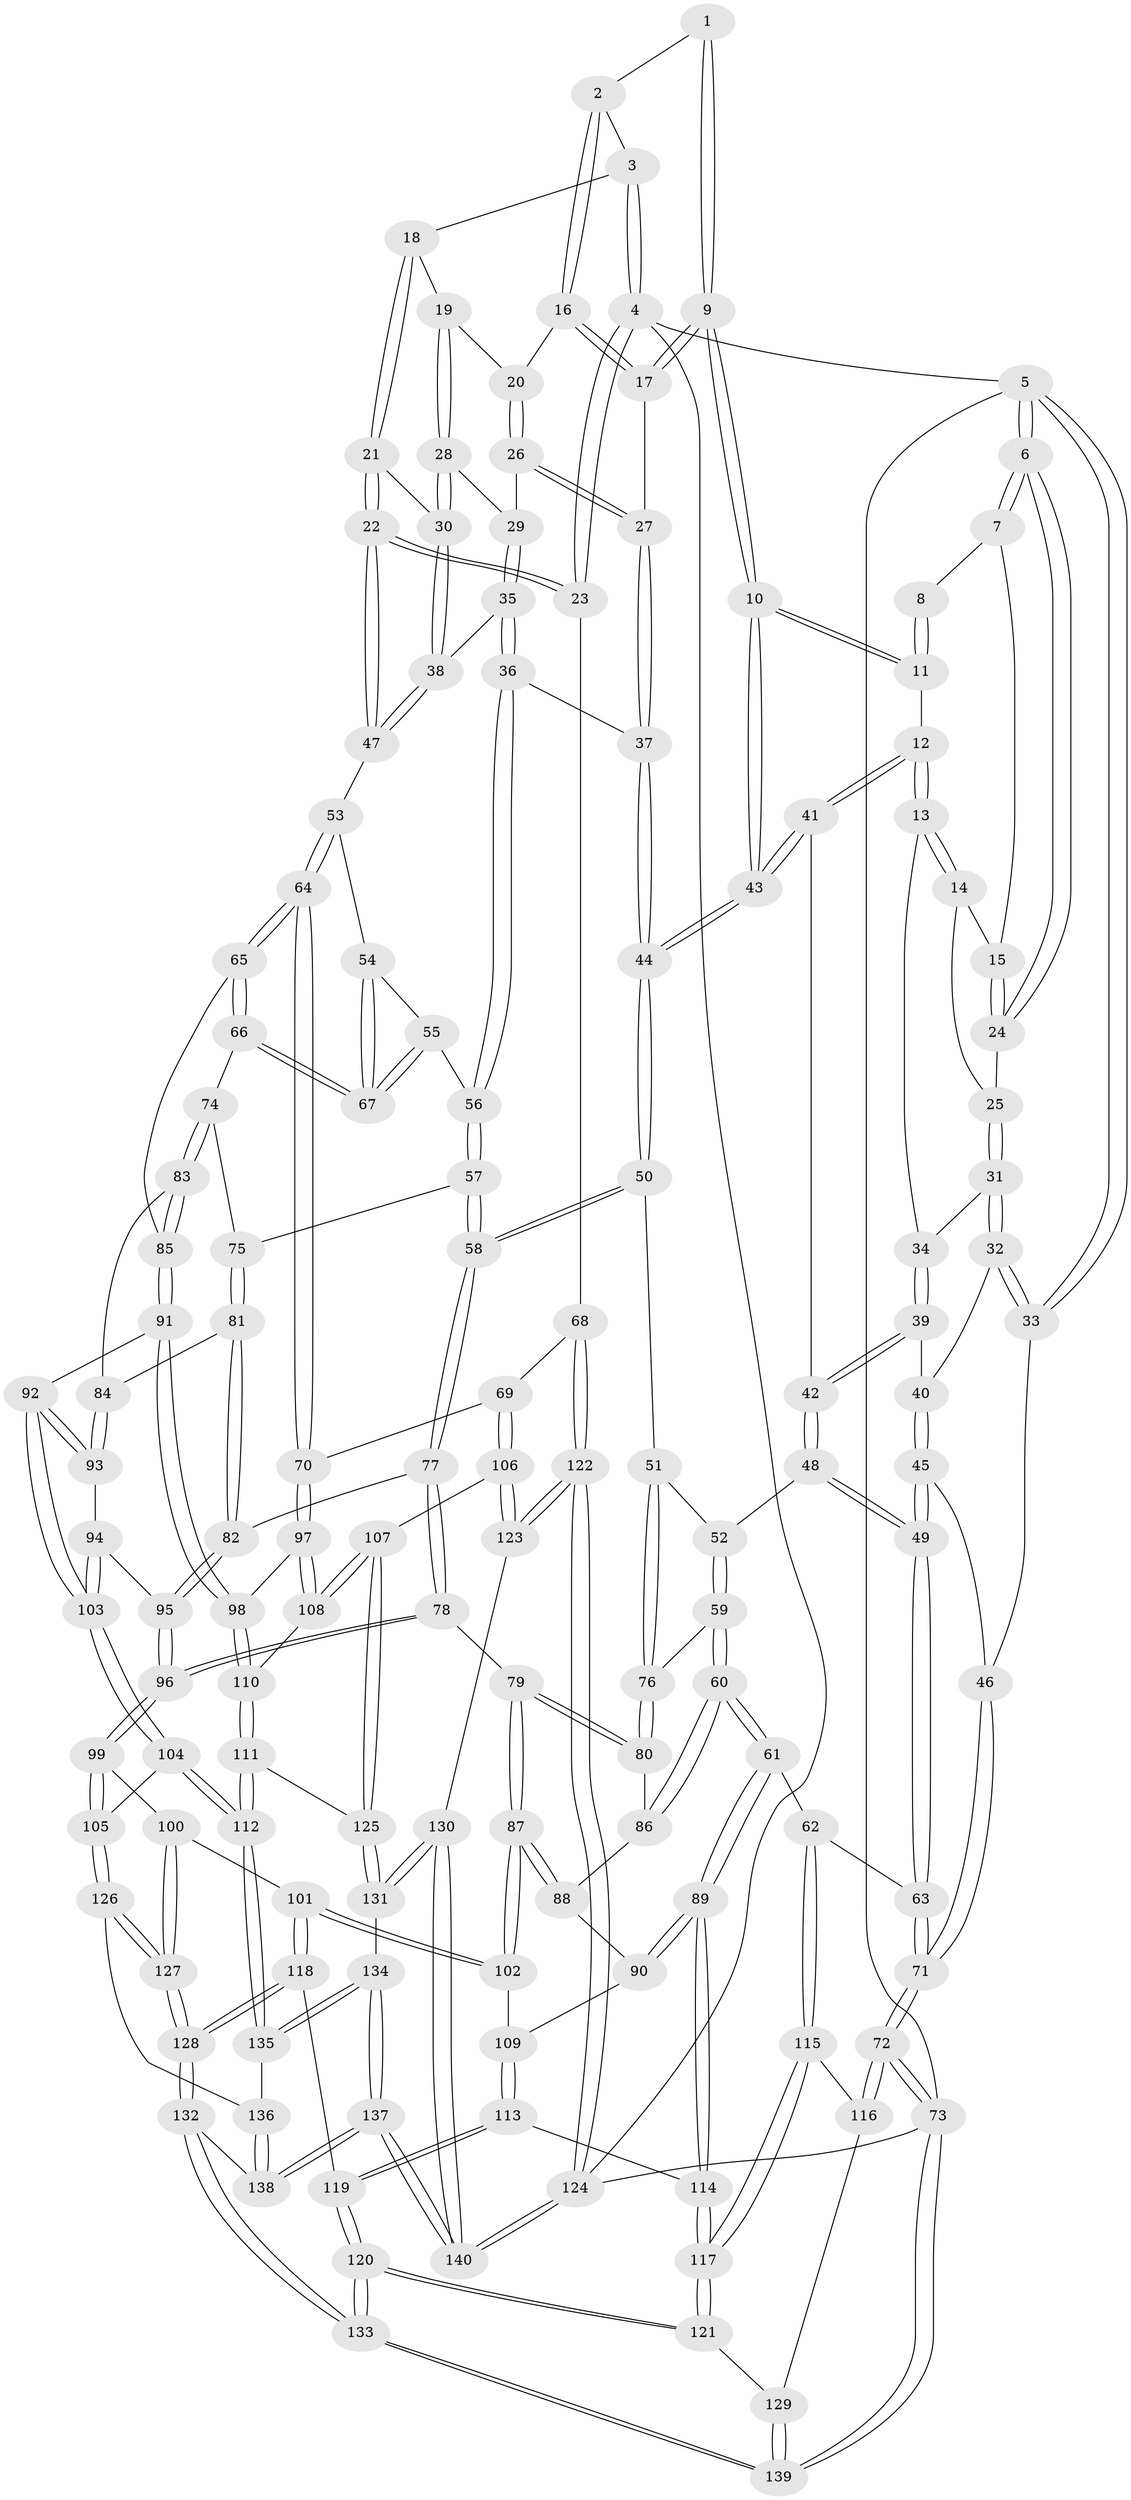 // coarse degree distribution, {3: 0.10714285714285714, 4: 0.47619047619047616, 6: 0.07142857142857142, 8: 0.011904761904761904, 5: 0.32142857142857145, 2: 0.011904761904761904}
// Generated by graph-tools (version 1.1) at 2025/24/03/03/25 07:24:34]
// undirected, 140 vertices, 347 edges
graph export_dot {
graph [start="1"]
  node [color=gray90,style=filled];
  1 [pos="+0.49817036994653646+0"];
  2 [pos="+0.563449382359552+0"];
  3 [pos="+0.8080925029182061+0"];
  4 [pos="+1+0"];
  5 [pos="+0+0"];
  6 [pos="+0+0"];
  7 [pos="+0.3053710729195624+0"];
  8 [pos="+0.4494564378668469+0"];
  9 [pos="+0.4491507759424223+0.19414167098630633"];
  10 [pos="+0.43541850455075193+0.19620292849251997"];
  11 [pos="+0.4031302754232016+0.1840439332616407"];
  12 [pos="+0.3995455422590686+0.18323231140832572"];
  13 [pos="+0.39928222014694326+0.18312735544153907"];
  14 [pos="+0.3269023079220042+0.044397462473762674"];
  15 [pos="+0.3160531582295237+0"];
  16 [pos="+0.5741494491701206+0"];
  17 [pos="+0.46536483044921495+0.19533423072729791"];
  18 [pos="+0.8082336724622661+0"];
  19 [pos="+0.6913463335033185+0.10673880902944652"];
  20 [pos="+0.6045958642811713+0.06815966342120873"];
  21 [pos="+0.8761516581430998+0.19862018683044527"];
  22 [pos="+1+0.28997578827638076"];
  23 [pos="+1+0.30936114485310295"];
  24 [pos="+0.21996165874289197+0.10939871995257992"];
  25 [pos="+0.2340066699604226+0.1469155110715964"];
  26 [pos="+0.5764105007776633+0.17473163612133197"];
  27 [pos="+0.4833114695310703+0.2013998357435245"];
  28 [pos="+0.7061746044995286+0.15659283829221685"];
  29 [pos="+0.6346278614366199+0.18971402773536933"];
  30 [pos="+0.8403893737350816+0.20828535536151693"];
  31 [pos="+0.2357210691661446+0.17044904153458912"];
  32 [pos="+0.02942269146628144+0.17400080675813198"];
  33 [pos="+0+0"];
  34 [pos="+0.26314465872072085+0.19968426376500348"];
  35 [pos="+0.6636140192915589+0.3691499036285798"];
  36 [pos="+0.6611671336502596+0.3712410762026733"];
  37 [pos="+0.5505699099559764+0.3091369946063682"];
  38 [pos="+0.7040181471699152+0.3537072271499665"];
  39 [pos="+0.22734178109917816+0.28935840996474277"];
  40 [pos="+0.11452879900448582+0.2826880777312064"];
  41 [pos="+0.2735507781568397+0.37363762064626144"];
  42 [pos="+0.2677578385448537+0.37341809164279466"];
  43 [pos="+0.39385525861615295+0.40245284884131644"];
  44 [pos="+0.4178160236104847+0.4310748749822331"];
  45 [pos="+0.09197918182256976+0.4001396373436105"];
  46 [pos="+0+0.14096128804190525"];
  47 [pos="+0.8445307514489812+0.4351181674802276"];
  48 [pos="+0.22473437986878692+0.422352751471888"];
  49 [pos="+0.1056399264254692+0.4553515657853956"];
  50 [pos="+0.4236858840126441+0.4453547517965945"];
  51 [pos="+0.3922506537355041+0.5004579234475028"];
  52 [pos="+0.25583064575557873+0.4879473697524457"];
  53 [pos="+0.8320424932404558+0.4805491500970715"];
  54 [pos="+0.8140197828321153+0.4847541142092874"];
  55 [pos="+0.6530664623061594+0.43564949151110494"];
  56 [pos="+0.6444350809455113+0.4286899855462065"];
  57 [pos="+0.6153909253582157+0.45788790579557137"];
  58 [pos="+0.5596794874731343+0.4942483526272395"];
  59 [pos="+0.25815988615922636+0.5702299260818504"];
  60 [pos="+0.2296996019449044+0.6229266625688161"];
  61 [pos="+0.21396339853911078+0.6377364262885006"];
  62 [pos="+0.15708783332541185+0.625665884601983"];
  63 [pos="+0.09511184272845823+0.4727680155883499"];
  64 [pos="+0.8798253127623891+0.5937887680013431"];
  65 [pos="+0.7593752053404352+0.5851375780976307"];
  66 [pos="+0.7431832206467638+0.5555430093278434"];
  67 [pos="+0.7402988595417548+0.5330692730231408"];
  68 [pos="+1+0.5354770257276994"];
  69 [pos="+0.8977449384254749+0.6064963880451224"];
  70 [pos="+0.8953034949694035+0.60583305210774"];
  71 [pos="+0+0.5304345586497382"];
  72 [pos="+0+0.7249585049203139"];
  73 [pos="+0+1"];
  74 [pos="+0.6786383882432612+0.568192657232378"];
  75 [pos="+0.6770118749115706+0.5677437188503608"];
  76 [pos="+0.3878627440851763+0.5152201938602615"];
  77 [pos="+0.5556465630477281+0.5722689787014253"];
  78 [pos="+0.5148989833542745+0.6236145674908142"];
  79 [pos="+0.4653494758377089+0.6299462734583601"];
  80 [pos="+0.3977460184144233+0.5870957789050608"];
  81 [pos="+0.6341214767297216+0.6211571582834424"];
  82 [pos="+0.6268433687809504+0.621052196177298"];
  83 [pos="+0.7123659251650662+0.6275483988043196"];
  84 [pos="+0.6392267199575268+0.623195498247524"];
  85 [pos="+0.7263875366662607+0.6321060059129143"];
  86 [pos="+0.37421464381286046+0.6090687420023483"];
  87 [pos="+0.4222575291084644+0.7102800252900187"];
  88 [pos="+0.37233414463524706+0.6229350928791233"];
  89 [pos="+0.21767557422747533+0.6440843536475415"];
  90 [pos="+0.3499160012886442+0.6880024002592513"];
  91 [pos="+0.7339220297154739+0.6791558659599792"];
  92 [pos="+0.7206290883603917+0.6866078596768994"];
  93 [pos="+0.673049264807953+0.6828367648947401"];
  94 [pos="+0.6492820154558501+0.6977998917169339"];
  95 [pos="+0.6158828003644752+0.6816794119995413"];
  96 [pos="+0.5513168451665587+0.7322243483749085"];
  97 [pos="+0.8029850518600519+0.6815143940517282"];
  98 [pos="+0.7644923844329012+0.6970405688916077"];
  99 [pos="+0.5507933510973722+0.7372668451591269"];
  100 [pos="+0.4564756154568463+0.7790635464654668"];
  101 [pos="+0.42944239477213836+0.7772664614447812"];
  102 [pos="+0.4142081044956062+0.732745227199714"];
  103 [pos="+0.6583441845740833+0.7893134220675817"];
  104 [pos="+0.6484166293068998+0.8244271982727897"];
  105 [pos="+0.6438614067929682+0.8247640683092019"];
  106 [pos="+0.8972851498232234+0.7844943778394897"];
  107 [pos="+0.8970004649181756+0.7846081992497481"];
  108 [pos="+0.8664366171751041+0.7750073972033004"];
  109 [pos="+0.3592870842291387+0.702192591740598"];
  110 [pos="+0.7744976935262545+0.7655605999926692"];
  111 [pos="+0.7336717297336726+0.8132148034296508"];
  112 [pos="+0.6916949914935883+0.8414316583255659"];
  113 [pos="+0.29261696198508885+0.758111775077006"];
  114 [pos="+0.240257711416109+0.7385030471786629"];
  115 [pos="+0.06236272124508341+0.6959316877516074"];
  116 [pos="+0+0.7279342688800218"];
  117 [pos="+0.20665856843568545+0.8053990969612947"];
  118 [pos="+0.3997294479991686+0.809245599458106"];
  119 [pos="+0.34410998747302474+0.8103956718965829"];
  120 [pos="+0.23990753271642704+0.9093180741022728"];
  121 [pos="+0.1910961307220684+0.8807910810338908"];
  122 [pos="+1+0.8766310129405809"];
  123 [pos="+1+0.857289130099877"];
  124 [pos="+1+1"];
  125 [pos="+0.8564692225135175+0.846002279690366"];
  126 [pos="+0.562202223388835+0.902047847230086"];
  127 [pos="+0.55103787198581+0.9108463855402619"];
  128 [pos="+0.4346688848958724+1"];
  129 [pos="+0.14522140280396095+0.8871234812313818"];
  130 [pos="+0.8589727845329312+0.9292675710683332"];
  131 [pos="+0.8402477336998474+0.9114660288707113"];
  132 [pos="+0.42267174210943576+1"];
  133 [pos="+0.42190444847322656+1"];
  134 [pos="+0.7574009861443382+0.919483368393367"];
  135 [pos="+0.7157619038647104+0.8837554168090046"];
  136 [pos="+0.6675253714926245+0.9579537257970334"];
  137 [pos="+0.7276398218135333+1"];
  138 [pos="+0.5862555694779896+1"];
  139 [pos="+0+1"];
  140 [pos="+0.971974701013037+1"];
  1 -- 2;
  1 -- 9;
  1 -- 9;
  2 -- 3;
  2 -- 16;
  2 -- 16;
  3 -- 4;
  3 -- 4;
  3 -- 18;
  4 -- 5;
  4 -- 23;
  4 -- 23;
  4 -- 124;
  5 -- 6;
  5 -- 6;
  5 -- 33;
  5 -- 33;
  5 -- 73;
  6 -- 7;
  6 -- 7;
  6 -- 24;
  6 -- 24;
  7 -- 8;
  7 -- 15;
  8 -- 11;
  8 -- 11;
  9 -- 10;
  9 -- 10;
  9 -- 17;
  9 -- 17;
  10 -- 11;
  10 -- 11;
  10 -- 43;
  10 -- 43;
  11 -- 12;
  12 -- 13;
  12 -- 13;
  12 -- 41;
  12 -- 41;
  13 -- 14;
  13 -- 14;
  13 -- 34;
  14 -- 15;
  14 -- 25;
  15 -- 24;
  15 -- 24;
  16 -- 17;
  16 -- 17;
  16 -- 20;
  17 -- 27;
  18 -- 19;
  18 -- 21;
  18 -- 21;
  19 -- 20;
  19 -- 28;
  19 -- 28;
  20 -- 26;
  20 -- 26;
  21 -- 22;
  21 -- 22;
  21 -- 30;
  22 -- 23;
  22 -- 23;
  22 -- 47;
  22 -- 47;
  23 -- 68;
  24 -- 25;
  25 -- 31;
  25 -- 31;
  26 -- 27;
  26 -- 27;
  26 -- 29;
  27 -- 37;
  27 -- 37;
  28 -- 29;
  28 -- 30;
  28 -- 30;
  29 -- 35;
  29 -- 35;
  30 -- 38;
  30 -- 38;
  31 -- 32;
  31 -- 32;
  31 -- 34;
  32 -- 33;
  32 -- 33;
  32 -- 40;
  33 -- 46;
  34 -- 39;
  34 -- 39;
  35 -- 36;
  35 -- 36;
  35 -- 38;
  36 -- 37;
  36 -- 56;
  36 -- 56;
  37 -- 44;
  37 -- 44;
  38 -- 47;
  38 -- 47;
  39 -- 40;
  39 -- 42;
  39 -- 42;
  40 -- 45;
  40 -- 45;
  41 -- 42;
  41 -- 43;
  41 -- 43;
  42 -- 48;
  42 -- 48;
  43 -- 44;
  43 -- 44;
  44 -- 50;
  44 -- 50;
  45 -- 46;
  45 -- 49;
  45 -- 49;
  46 -- 71;
  46 -- 71;
  47 -- 53;
  48 -- 49;
  48 -- 49;
  48 -- 52;
  49 -- 63;
  49 -- 63;
  50 -- 51;
  50 -- 58;
  50 -- 58;
  51 -- 52;
  51 -- 76;
  51 -- 76;
  52 -- 59;
  52 -- 59;
  53 -- 54;
  53 -- 64;
  53 -- 64;
  54 -- 55;
  54 -- 67;
  54 -- 67;
  55 -- 56;
  55 -- 67;
  55 -- 67;
  56 -- 57;
  56 -- 57;
  57 -- 58;
  57 -- 58;
  57 -- 75;
  58 -- 77;
  58 -- 77;
  59 -- 60;
  59 -- 60;
  59 -- 76;
  60 -- 61;
  60 -- 61;
  60 -- 86;
  60 -- 86;
  61 -- 62;
  61 -- 89;
  61 -- 89;
  62 -- 63;
  62 -- 115;
  62 -- 115;
  63 -- 71;
  63 -- 71;
  64 -- 65;
  64 -- 65;
  64 -- 70;
  64 -- 70;
  65 -- 66;
  65 -- 66;
  65 -- 85;
  66 -- 67;
  66 -- 67;
  66 -- 74;
  68 -- 69;
  68 -- 122;
  68 -- 122;
  69 -- 70;
  69 -- 106;
  69 -- 106;
  70 -- 97;
  70 -- 97;
  71 -- 72;
  71 -- 72;
  72 -- 73;
  72 -- 73;
  72 -- 116;
  72 -- 116;
  73 -- 139;
  73 -- 139;
  73 -- 124;
  74 -- 75;
  74 -- 83;
  74 -- 83;
  75 -- 81;
  75 -- 81;
  76 -- 80;
  76 -- 80;
  77 -- 78;
  77 -- 78;
  77 -- 82;
  78 -- 79;
  78 -- 96;
  78 -- 96;
  79 -- 80;
  79 -- 80;
  79 -- 87;
  79 -- 87;
  80 -- 86;
  81 -- 82;
  81 -- 82;
  81 -- 84;
  82 -- 95;
  82 -- 95;
  83 -- 84;
  83 -- 85;
  83 -- 85;
  84 -- 93;
  84 -- 93;
  85 -- 91;
  85 -- 91;
  86 -- 88;
  87 -- 88;
  87 -- 88;
  87 -- 102;
  87 -- 102;
  88 -- 90;
  89 -- 90;
  89 -- 90;
  89 -- 114;
  89 -- 114;
  90 -- 109;
  91 -- 92;
  91 -- 98;
  91 -- 98;
  92 -- 93;
  92 -- 93;
  92 -- 103;
  92 -- 103;
  93 -- 94;
  94 -- 95;
  94 -- 103;
  94 -- 103;
  95 -- 96;
  95 -- 96;
  96 -- 99;
  96 -- 99;
  97 -- 98;
  97 -- 108;
  97 -- 108;
  98 -- 110;
  98 -- 110;
  99 -- 100;
  99 -- 105;
  99 -- 105;
  100 -- 101;
  100 -- 127;
  100 -- 127;
  101 -- 102;
  101 -- 102;
  101 -- 118;
  101 -- 118;
  102 -- 109;
  103 -- 104;
  103 -- 104;
  104 -- 105;
  104 -- 112;
  104 -- 112;
  105 -- 126;
  105 -- 126;
  106 -- 107;
  106 -- 123;
  106 -- 123;
  107 -- 108;
  107 -- 108;
  107 -- 125;
  107 -- 125;
  108 -- 110;
  109 -- 113;
  109 -- 113;
  110 -- 111;
  110 -- 111;
  111 -- 112;
  111 -- 112;
  111 -- 125;
  112 -- 135;
  112 -- 135;
  113 -- 114;
  113 -- 119;
  113 -- 119;
  114 -- 117;
  114 -- 117;
  115 -- 116;
  115 -- 117;
  115 -- 117;
  116 -- 129;
  117 -- 121;
  117 -- 121;
  118 -- 119;
  118 -- 128;
  118 -- 128;
  119 -- 120;
  119 -- 120;
  120 -- 121;
  120 -- 121;
  120 -- 133;
  120 -- 133;
  121 -- 129;
  122 -- 123;
  122 -- 123;
  122 -- 124;
  122 -- 124;
  123 -- 130;
  124 -- 140;
  124 -- 140;
  125 -- 131;
  125 -- 131;
  126 -- 127;
  126 -- 127;
  126 -- 136;
  127 -- 128;
  127 -- 128;
  128 -- 132;
  128 -- 132;
  129 -- 139;
  129 -- 139;
  130 -- 131;
  130 -- 131;
  130 -- 140;
  130 -- 140;
  131 -- 134;
  132 -- 133;
  132 -- 133;
  132 -- 138;
  133 -- 139;
  133 -- 139;
  134 -- 135;
  134 -- 135;
  134 -- 137;
  134 -- 137;
  135 -- 136;
  136 -- 138;
  136 -- 138;
  137 -- 138;
  137 -- 138;
  137 -- 140;
  137 -- 140;
}
